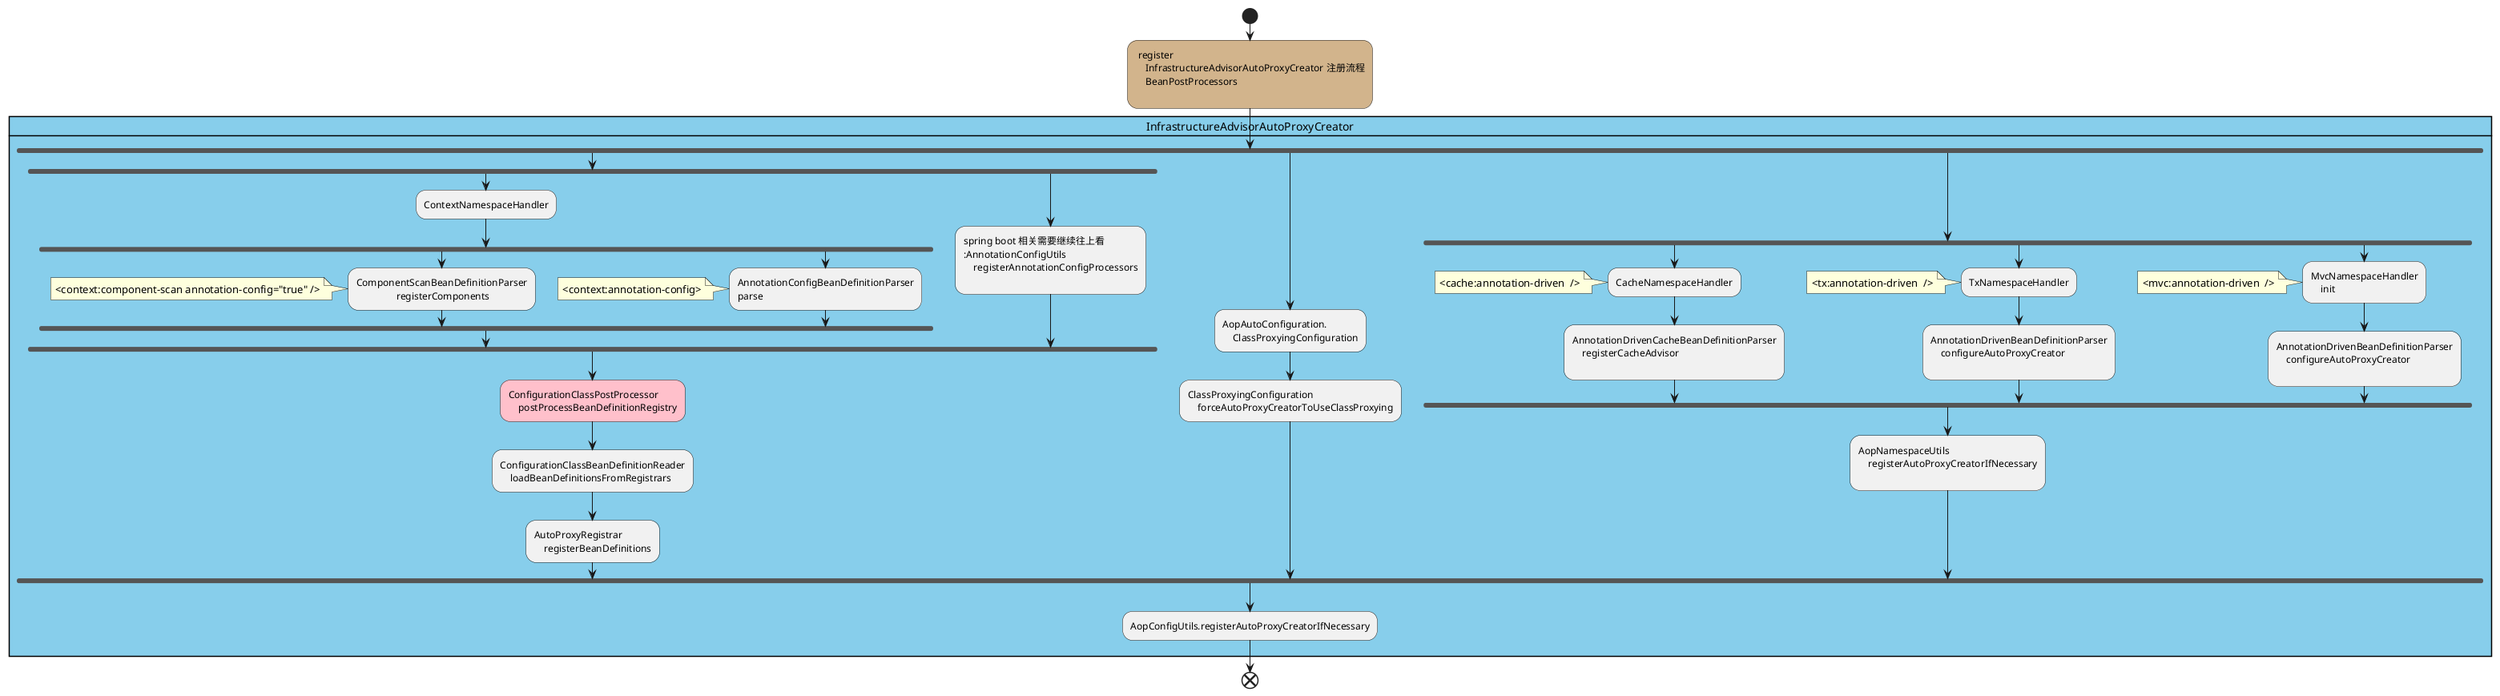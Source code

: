 @startuml
'https://plantuml.com/activity-diagram-beta

start

#tan: register
    InfrastructureAdvisorAutoProxyCreator 注册流程
    BeanPostProcessors
;

card InfrastructureAdvisorAutoProxyCreator #skyblue {


    fork
        fork
        :ContextNamespaceHandler;
            fork
            :ComponentScanBeanDefinitionParser
                            registerComponents;
           note
            <context:component-scan annotation-config="true" />
            end note
            fork again
            :AnnotationConfigBeanDefinitionParser
            parse;
            note
            <context:annotation-config>
            end note
            end fork
        fork again
        :spring boot 相关需要继续往上看
        :AnnotationConfigUtils
            registerAnnotationConfigProcessors
        ;
        end fork;



    #pink:ConfigurationClassPostProcessor
        postProcessBeanDefinitionRegistry;
    :ConfigurationClassBeanDefinitionReader
        loadBeanDefinitionsFromRegistrars;
    :AutoProxyRegistrar
        registerBeanDefinitions;


    fork again
    :AopAutoConfiguration.
        ClassProxyingConfiguration;
    :ClassProxyingConfiguration
        forceAutoProxyCreatorToUseClassProxying;
    fork again
        fork
            :CacheNamespaceHandler;
            note
            <cache:annotation-driven  />
            end note
            :AnnotationDrivenCacheBeanDefinitionParser
                registerCacheAdvisor
            ;
            fork again
            :TxNamespaceHandler;
            note
            <tx:annotation-driven  />
            end note
            :AnnotationDrivenBeanDefinitionParser
                configureAutoProxyCreator
            ;
            fork again
            :MvcNamespaceHandler
                init;
            note
            <mvc:annotation-driven  />
            end note
            :AnnotationDrivenBeanDefinitionParser
                configureAutoProxyCreator
            ;
        end fork

    :AopNamespaceUtils
        registerAutoProxyCreatorIfNecessary
    ;

    end fork
    :AopConfigUtils.registerAutoProxyCreatorIfNecessary;

}


end

@enduml
